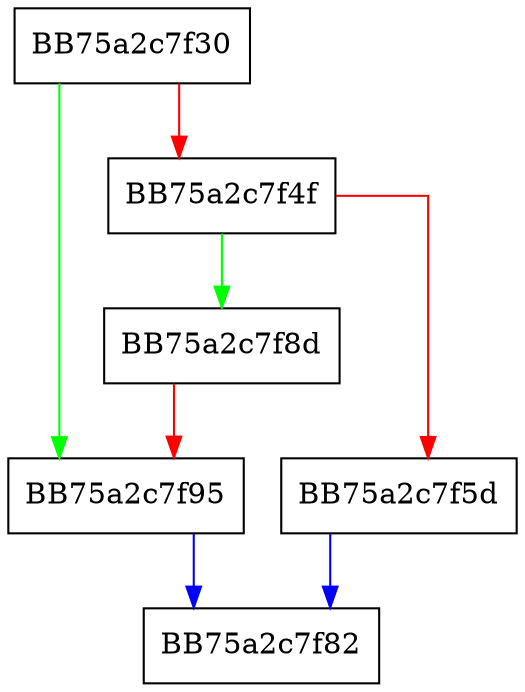 digraph nscriptMlexer_Create {
  node [shape="box"];
  graph [splines=ortho];
  BB75a2c7f30 -> BB75a2c7f95 [color="green"];
  BB75a2c7f30 -> BB75a2c7f4f [color="red"];
  BB75a2c7f4f -> BB75a2c7f8d [color="green"];
  BB75a2c7f4f -> BB75a2c7f5d [color="red"];
  BB75a2c7f5d -> BB75a2c7f82 [color="blue"];
  BB75a2c7f8d -> BB75a2c7f95 [color="red"];
  BB75a2c7f95 -> BB75a2c7f82 [color="blue"];
}